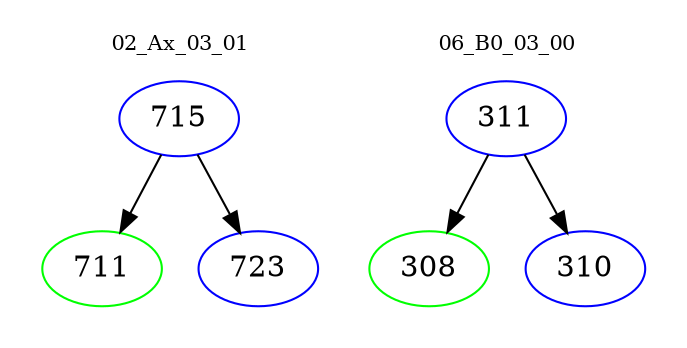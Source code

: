 digraph{
subgraph cluster_0 {
color = white
label = "02_Ax_03_01";
fontsize=10;
T0_715 [label="715", color="blue"]
T0_715 -> T0_711 [color="black"]
T0_711 [label="711", color="green"]
T0_715 -> T0_723 [color="black"]
T0_723 [label="723", color="blue"]
}
subgraph cluster_1 {
color = white
label = "06_B0_03_00";
fontsize=10;
T1_311 [label="311", color="blue"]
T1_311 -> T1_308 [color="black"]
T1_308 [label="308", color="green"]
T1_311 -> T1_310 [color="black"]
T1_310 [label="310", color="blue"]
}
}
